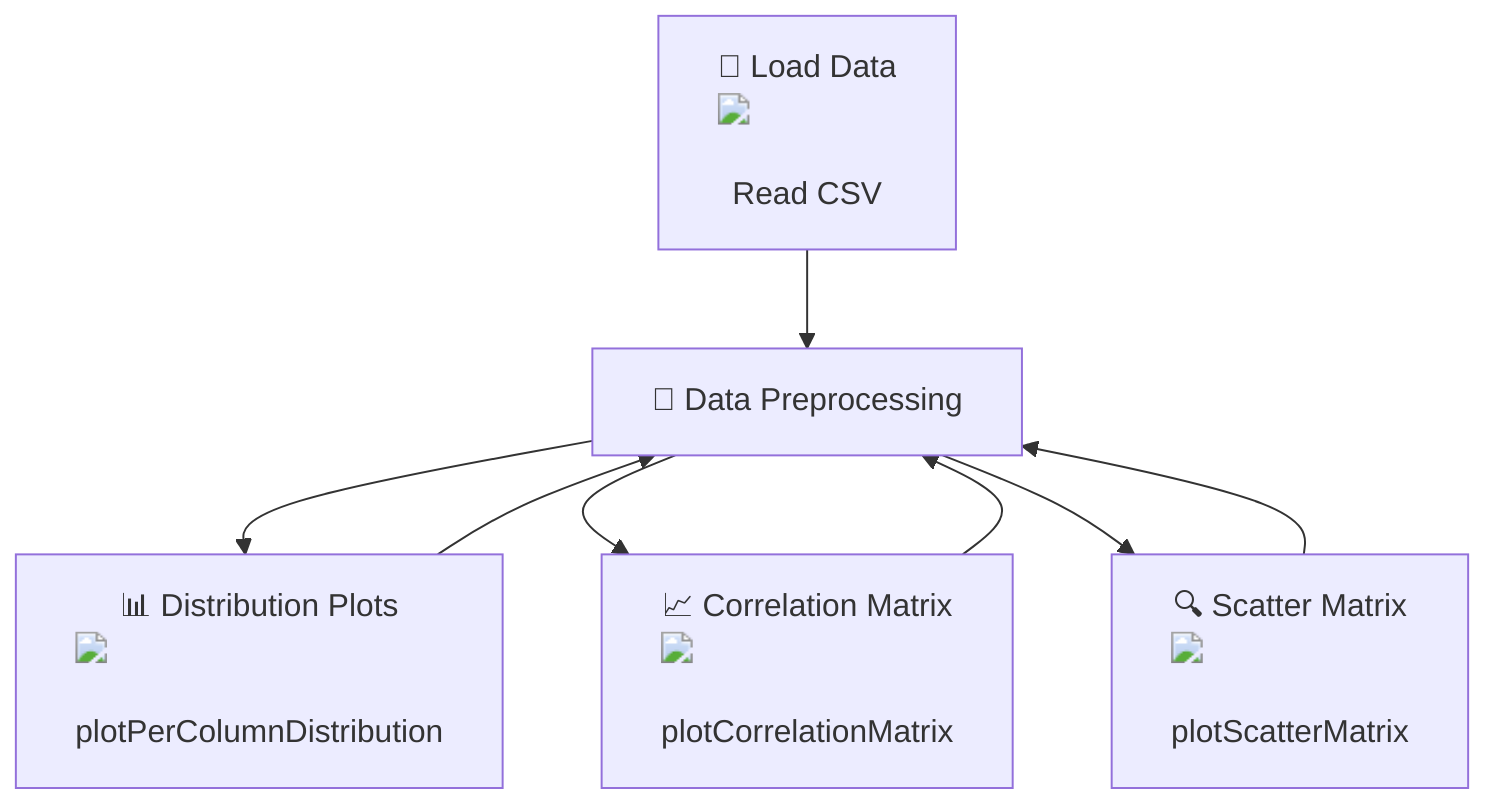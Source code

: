 graph TD;
    A["📂 Load Data <img src='file.svg' /> <br/> Read CSV"] --> B["🧹 Data Preprocessing"];
    B --> C["📊 Distribution Plots <img src='hist_template.svg' /> <br/> plotPerColumnDistribution"];
    B --> D["📈 Correlation Matrix <img src='boxplot_template.svg' /> <br/> plotCorrelationMatrix"];
    B --> E["🔍 Scatter Matrix <img src='scatter_plot_template.svg' /> <br/> plotScatterMatrix"];
    C --> B;
    D --> B;
    E --> B;